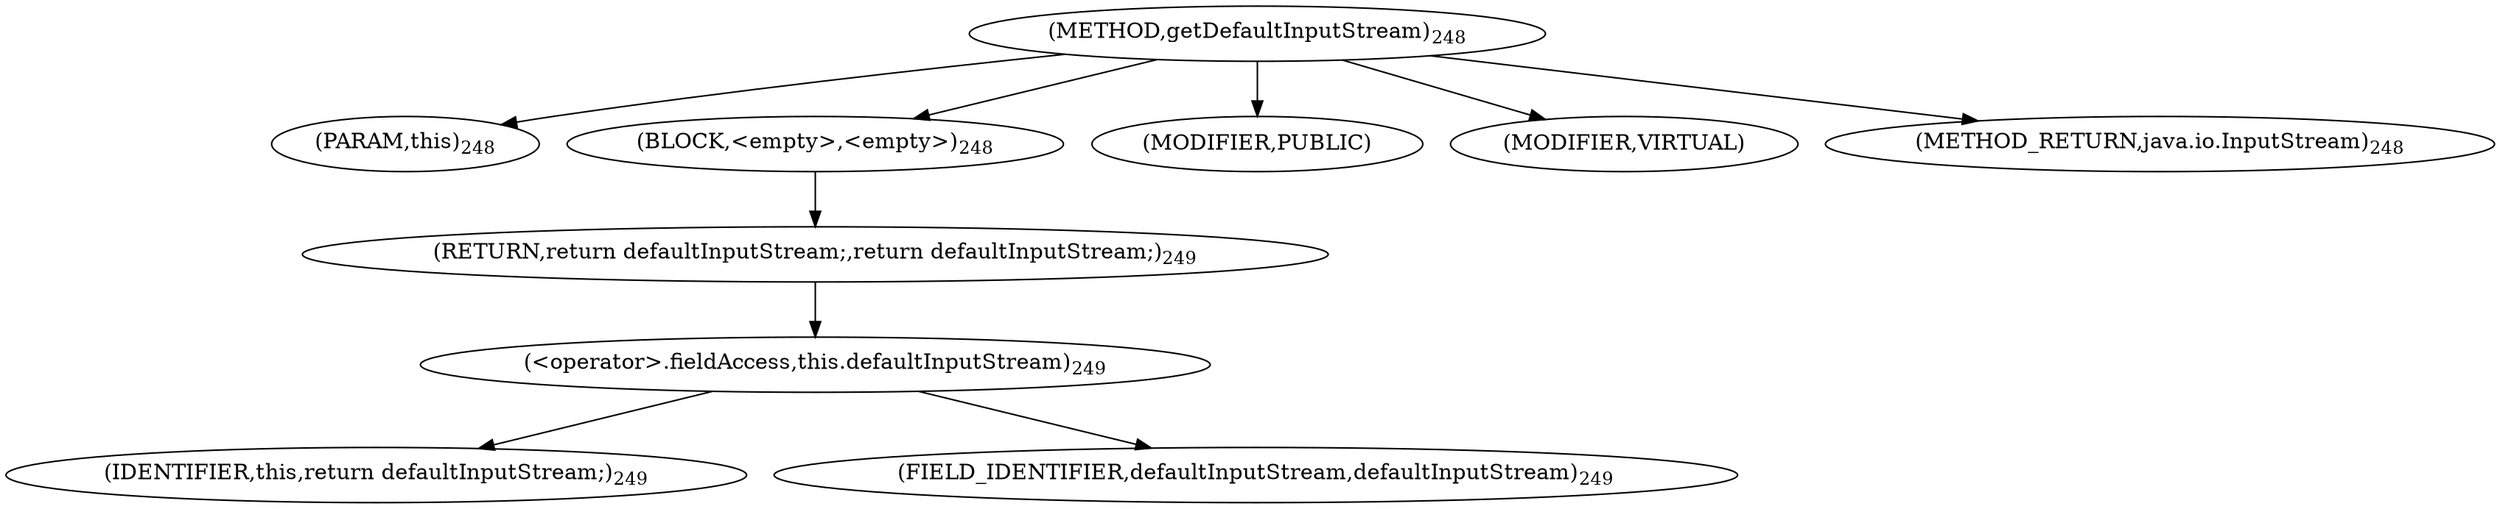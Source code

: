 digraph "getDefaultInputStream" {  
"447" [label = <(METHOD,getDefaultInputStream)<SUB>248</SUB>> ]
"448" [label = <(PARAM,this)<SUB>248</SUB>> ]
"449" [label = <(BLOCK,&lt;empty&gt;,&lt;empty&gt;)<SUB>248</SUB>> ]
"450" [label = <(RETURN,return defaultInputStream;,return defaultInputStream;)<SUB>249</SUB>> ]
"451" [label = <(&lt;operator&gt;.fieldAccess,this.defaultInputStream)<SUB>249</SUB>> ]
"452" [label = <(IDENTIFIER,this,return defaultInputStream;)<SUB>249</SUB>> ]
"453" [label = <(FIELD_IDENTIFIER,defaultInputStream,defaultInputStream)<SUB>249</SUB>> ]
"454" [label = <(MODIFIER,PUBLIC)> ]
"455" [label = <(MODIFIER,VIRTUAL)> ]
"456" [label = <(METHOD_RETURN,java.io.InputStream)<SUB>248</SUB>> ]
  "447" -> "448" 
  "447" -> "449" 
  "447" -> "454" 
  "447" -> "455" 
  "447" -> "456" 
  "449" -> "450" 
  "450" -> "451" 
  "451" -> "452" 
  "451" -> "453" 
}
